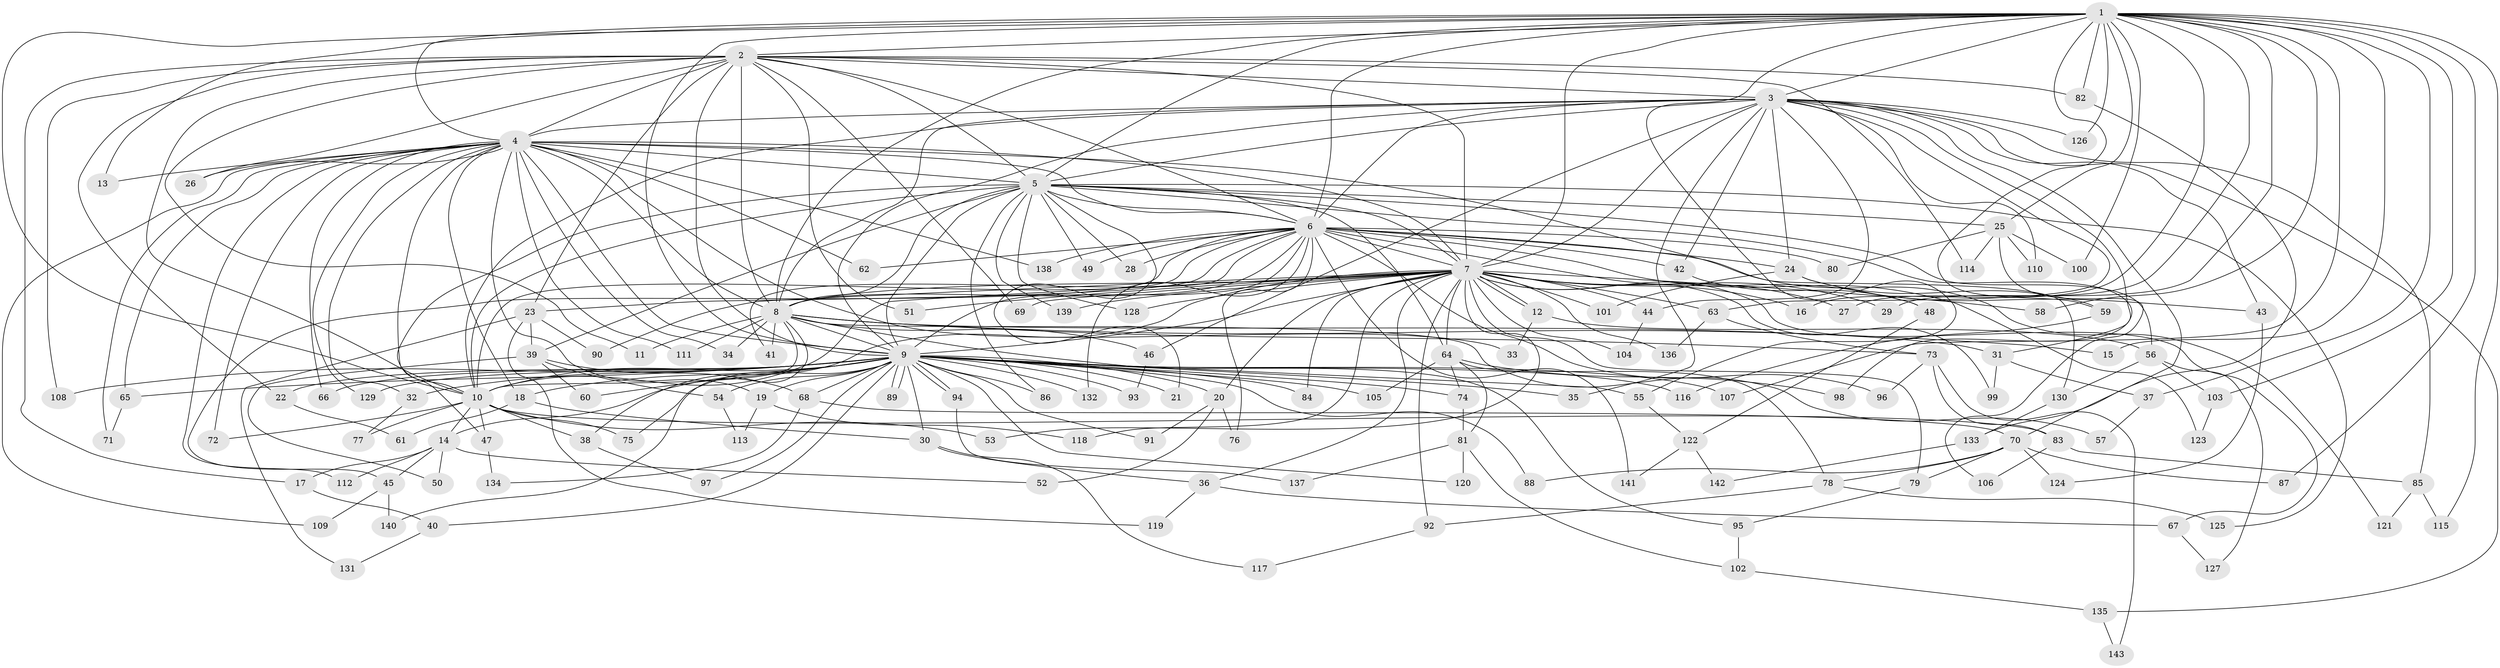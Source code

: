 // Generated by graph-tools (version 1.1) at 2025/01/03/09/25 03:01:20]
// undirected, 143 vertices, 311 edges
graph export_dot {
graph [start="1"]
  node [color=gray90,style=filled];
  1;
  2;
  3;
  4;
  5;
  6;
  7;
  8;
  9;
  10;
  11;
  12;
  13;
  14;
  15;
  16;
  17;
  18;
  19;
  20;
  21;
  22;
  23;
  24;
  25;
  26;
  27;
  28;
  29;
  30;
  31;
  32;
  33;
  34;
  35;
  36;
  37;
  38;
  39;
  40;
  41;
  42;
  43;
  44;
  45;
  46;
  47;
  48;
  49;
  50;
  51;
  52;
  53;
  54;
  55;
  56;
  57;
  58;
  59;
  60;
  61;
  62;
  63;
  64;
  65;
  66;
  67;
  68;
  69;
  70;
  71;
  72;
  73;
  74;
  75;
  76;
  77;
  78;
  79;
  80;
  81;
  82;
  83;
  84;
  85;
  86;
  87;
  88;
  89;
  90;
  91;
  92;
  93;
  94;
  95;
  96;
  97;
  98;
  99;
  100;
  101;
  102;
  103;
  104;
  105;
  106;
  107;
  108;
  109;
  110;
  111;
  112;
  113;
  114;
  115;
  116;
  117;
  118;
  119;
  120;
  121;
  122;
  123;
  124;
  125;
  126;
  127;
  128;
  129;
  130;
  131;
  132;
  133;
  134;
  135;
  136;
  137;
  138;
  139;
  140;
  141;
  142;
  143;
  1 -- 2;
  1 -- 3;
  1 -- 4;
  1 -- 5;
  1 -- 6;
  1 -- 7;
  1 -- 8;
  1 -- 9;
  1 -- 10;
  1 -- 13;
  1 -- 15;
  1 -- 16;
  1 -- 25;
  1 -- 27;
  1 -- 29;
  1 -- 37;
  1 -- 55;
  1 -- 58;
  1 -- 59;
  1 -- 82;
  1 -- 87;
  1 -- 100;
  1 -- 103;
  1 -- 107;
  1 -- 115;
  1 -- 126;
  2 -- 3;
  2 -- 4;
  2 -- 5;
  2 -- 6;
  2 -- 7;
  2 -- 8;
  2 -- 9;
  2 -- 10;
  2 -- 11;
  2 -- 17;
  2 -- 22;
  2 -- 23;
  2 -- 26;
  2 -- 51;
  2 -- 69;
  2 -- 82;
  2 -- 108;
  2 -- 114;
  3 -- 4;
  3 -- 5;
  3 -- 6;
  3 -- 7;
  3 -- 8;
  3 -- 9;
  3 -- 10;
  3 -- 24;
  3 -- 35;
  3 -- 42;
  3 -- 43;
  3 -- 44;
  3 -- 46;
  3 -- 63;
  3 -- 70;
  3 -- 85;
  3 -- 98;
  3 -- 110;
  3 -- 126;
  3 -- 135;
  4 -- 5;
  4 -- 6;
  4 -- 7;
  4 -- 8;
  4 -- 9;
  4 -- 10;
  4 -- 13;
  4 -- 18;
  4 -- 19;
  4 -- 26;
  4 -- 32;
  4 -- 33;
  4 -- 34;
  4 -- 62;
  4 -- 65;
  4 -- 66;
  4 -- 71;
  4 -- 72;
  4 -- 109;
  4 -- 111;
  4 -- 112;
  4 -- 129;
  4 -- 130;
  4 -- 138;
  5 -- 6;
  5 -- 7;
  5 -- 8;
  5 -- 9;
  5 -- 10;
  5 -- 21;
  5 -- 25;
  5 -- 28;
  5 -- 31;
  5 -- 39;
  5 -- 47;
  5 -- 49;
  5 -- 56;
  5 -- 64;
  5 -- 86;
  5 -- 125;
  5 -- 128;
  5 -- 139;
  6 -- 7;
  6 -- 8;
  6 -- 9;
  6 -- 10;
  6 -- 23;
  6 -- 24;
  6 -- 28;
  6 -- 41;
  6 -- 42;
  6 -- 45;
  6 -- 48;
  6 -- 49;
  6 -- 62;
  6 -- 76;
  6 -- 80;
  6 -- 96;
  6 -- 121;
  6 -- 123;
  6 -- 132;
  6 -- 138;
  6 -- 141;
  7 -- 8;
  7 -- 9;
  7 -- 10;
  7 -- 12;
  7 -- 12;
  7 -- 16;
  7 -- 20;
  7 -- 27;
  7 -- 29;
  7 -- 36;
  7 -- 38;
  7 -- 44;
  7 -- 51;
  7 -- 53;
  7 -- 58;
  7 -- 63;
  7 -- 64;
  7 -- 67;
  7 -- 69;
  7 -- 79;
  7 -- 84;
  7 -- 90;
  7 -- 92;
  7 -- 99;
  7 -- 101;
  7 -- 104;
  7 -- 118;
  7 -- 128;
  7 -- 136;
  7 -- 139;
  8 -- 9;
  8 -- 10;
  8 -- 11;
  8 -- 15;
  8 -- 31;
  8 -- 34;
  8 -- 41;
  8 -- 46;
  8 -- 57;
  8 -- 73;
  8 -- 95;
  8 -- 111;
  8 -- 140;
  9 -- 10;
  9 -- 14;
  9 -- 18;
  9 -- 19;
  9 -- 20;
  9 -- 21;
  9 -- 22;
  9 -- 30;
  9 -- 32;
  9 -- 35;
  9 -- 40;
  9 -- 54;
  9 -- 55;
  9 -- 60;
  9 -- 65;
  9 -- 66;
  9 -- 68;
  9 -- 74;
  9 -- 75;
  9 -- 84;
  9 -- 86;
  9 -- 88;
  9 -- 89;
  9 -- 89;
  9 -- 91;
  9 -- 93;
  9 -- 94;
  9 -- 94;
  9 -- 97;
  9 -- 105;
  9 -- 107;
  9 -- 108;
  9 -- 116;
  9 -- 120;
  9 -- 129;
  9 -- 132;
  10 -- 14;
  10 -- 38;
  10 -- 47;
  10 -- 53;
  10 -- 72;
  10 -- 75;
  10 -- 77;
  10 -- 83;
  12 -- 33;
  12 -- 56;
  14 -- 17;
  14 -- 45;
  14 -- 50;
  14 -- 52;
  14 -- 112;
  17 -- 40;
  18 -- 30;
  18 -- 61;
  19 -- 113;
  19 -- 118;
  20 -- 52;
  20 -- 76;
  20 -- 91;
  22 -- 61;
  23 -- 39;
  23 -- 90;
  23 -- 119;
  23 -- 131;
  24 -- 43;
  24 -- 59;
  24 -- 101;
  25 -- 80;
  25 -- 100;
  25 -- 106;
  25 -- 110;
  25 -- 114;
  30 -- 36;
  30 -- 117;
  31 -- 37;
  31 -- 99;
  32 -- 77;
  36 -- 67;
  36 -- 119;
  37 -- 57;
  38 -- 97;
  39 -- 50;
  39 -- 54;
  39 -- 60;
  39 -- 68;
  40 -- 131;
  42 -- 48;
  43 -- 124;
  44 -- 104;
  45 -- 109;
  45 -- 140;
  46 -- 93;
  47 -- 134;
  48 -- 122;
  54 -- 113;
  55 -- 122;
  56 -- 103;
  56 -- 127;
  56 -- 130;
  59 -- 116;
  63 -- 73;
  63 -- 136;
  64 -- 74;
  64 -- 78;
  64 -- 81;
  64 -- 98;
  64 -- 105;
  65 -- 71;
  67 -- 127;
  68 -- 70;
  68 -- 134;
  70 -- 78;
  70 -- 79;
  70 -- 87;
  70 -- 88;
  70 -- 124;
  73 -- 83;
  73 -- 96;
  73 -- 143;
  74 -- 81;
  78 -- 92;
  78 -- 125;
  79 -- 95;
  81 -- 102;
  81 -- 120;
  81 -- 137;
  82 -- 133;
  83 -- 85;
  83 -- 106;
  85 -- 115;
  85 -- 121;
  92 -- 117;
  94 -- 137;
  95 -- 102;
  102 -- 135;
  103 -- 123;
  122 -- 141;
  122 -- 142;
  130 -- 133;
  133 -- 142;
  135 -- 143;
}
